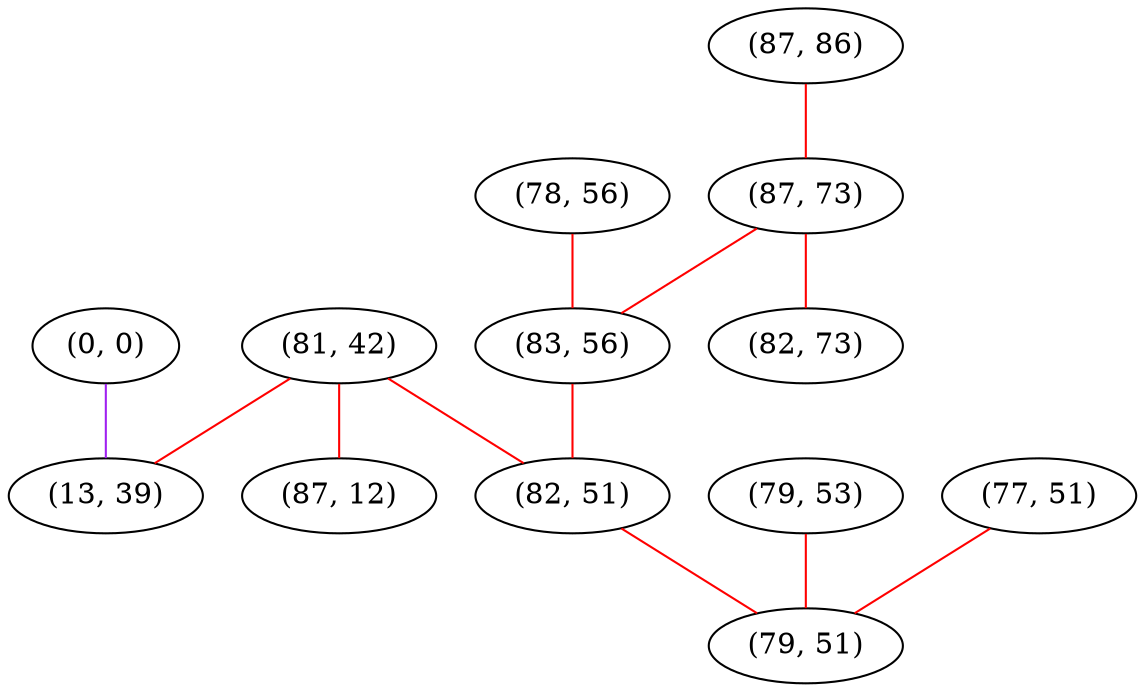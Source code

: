 graph "" {
"(0, 0)";
"(81, 42)";
"(87, 86)";
"(79, 53)";
"(78, 56)";
"(87, 73)";
"(83, 56)";
"(13, 39)";
"(82, 51)";
"(82, 73)";
"(77, 51)";
"(87, 12)";
"(79, 51)";
"(0, 0)" -- "(13, 39)"  [color=purple, key=0, weight=4];
"(81, 42)" -- "(87, 12)"  [color=red, key=0, weight=1];
"(81, 42)" -- "(13, 39)"  [color=red, key=0, weight=1];
"(81, 42)" -- "(82, 51)"  [color=red, key=0, weight=1];
"(87, 86)" -- "(87, 73)"  [color=red, key=0, weight=1];
"(79, 53)" -- "(79, 51)"  [color=red, key=0, weight=1];
"(78, 56)" -- "(83, 56)"  [color=red, key=0, weight=1];
"(87, 73)" -- "(83, 56)"  [color=red, key=0, weight=1];
"(87, 73)" -- "(82, 73)"  [color=red, key=0, weight=1];
"(83, 56)" -- "(82, 51)"  [color=red, key=0, weight=1];
"(82, 51)" -- "(79, 51)"  [color=red, key=0, weight=1];
"(77, 51)" -- "(79, 51)"  [color=red, key=0, weight=1];
}
